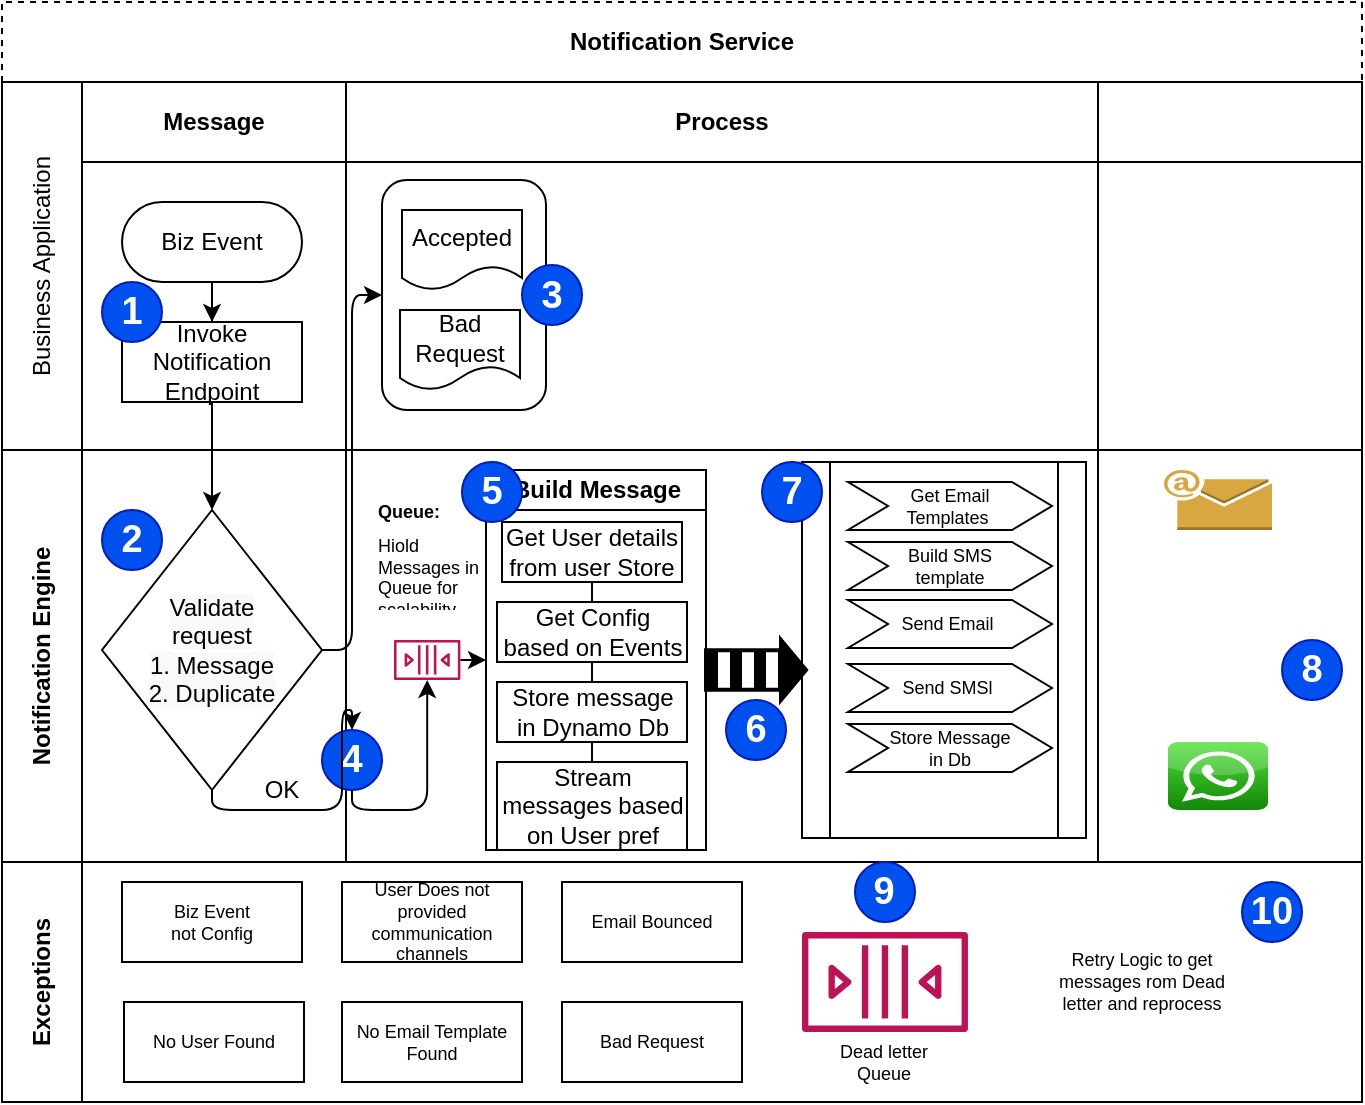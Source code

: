 <mxfile version="13.5.8" type="github">
  <diagram id="kgpKYQtTHZ0yAKxKKP6v" name="Biz process">
    <mxGraphModel dx="953" dy="529" grid="1" gridSize="10" guides="1" tooltips="1" connect="1" arrows="1" fold="1" page="1" pageScale="1" pageWidth="850" pageHeight="1100" math="0" shadow="0">
      <root>
        <mxCell id="0" />
        <mxCell id="1" parent="0" />
        <mxCell id="3nuBFxr9cyL0pnOWT2aG-1" value="Notification Service" style="shape=table;childLayout=tableLayout;rowLines=0;columnLines=0;startSize=40;html=1;whiteSpace=wrap;collapsible=0;recursiveResize=0;expand=0;fontStyle=1;dashed=1;" parent="1" vertex="1">
          <mxGeometry x="100" y="110" width="680" height="430" as="geometry" />
        </mxCell>
        <mxCell id="3nuBFxr9cyL0pnOWT2aG-2" value="" style="edgeStyle=orthogonalEdgeStyle;rounded=0;orthogonalLoop=1;jettySize=auto;html=1;entryX=0.5;entryY=0;entryDx=0;entryDy=0;" parent="3nuBFxr9cyL0pnOWT2aG-1" source="3nuBFxr9cyL0pnOWT2aG-7" target="4x0DBsmedhbezIaQ5GLJ-2" edge="1">
          <mxGeometry relative="1" as="geometry">
            <mxPoint x="105" y="240" as="targetPoint" />
          </mxGeometry>
        </mxCell>
        <mxCell id="3nuBFxr9cyL0pnOWT2aG-3" value="&lt;span style=&quot;font-weight: normal&quot;&gt;Business Application&lt;/span&gt;" style="swimlane;horizontal=0;points=[[0,0.5],[1,0.5]];portConstraint=eastwest;startSize=40;html=1;whiteSpace=wrap;collapsible=0;recursiveResize=0;expand=0;" parent="3nuBFxr9cyL0pnOWT2aG-1" vertex="1">
          <mxGeometry y="40" width="680" height="184" as="geometry" />
        </mxCell>
        <mxCell id="3nuBFxr9cyL0pnOWT2aG-4" value="Message" style="swimlane;connectable=0;startSize=40;html=1;whiteSpace=wrap;collapsible=0;recursiveResize=0;expand=0;" parent="3nuBFxr9cyL0pnOWT2aG-3" vertex="1">
          <mxGeometry x="40" width="132" height="184" as="geometry" />
        </mxCell>
        <mxCell id="3nuBFxr9cyL0pnOWT2aG-5" style="edgeStyle=orthogonalEdgeStyle;rounded=0;orthogonalLoop=1;jettySize=auto;html=1;" parent="3nuBFxr9cyL0pnOWT2aG-4" source="3nuBFxr9cyL0pnOWT2aG-6" target="3nuBFxr9cyL0pnOWT2aG-7" edge="1">
          <mxGeometry relative="1" as="geometry" />
        </mxCell>
        <mxCell id="3nuBFxr9cyL0pnOWT2aG-6" value="Biz Event" style="rounded=1;whiteSpace=wrap;html=1;arcSize=50;" parent="3nuBFxr9cyL0pnOWT2aG-4" vertex="1">
          <mxGeometry x="20" y="60" width="90" height="40" as="geometry" />
        </mxCell>
        <mxCell id="3nuBFxr9cyL0pnOWT2aG-7" value="Invoke Notification Endpoint" style="rounded=0;whiteSpace=wrap;html=1;" parent="3nuBFxr9cyL0pnOWT2aG-4" vertex="1">
          <mxGeometry x="20" y="120" width="90" height="40" as="geometry" />
        </mxCell>
        <mxCell id="4x0DBsmedhbezIaQ5GLJ-156" value="1" style="ellipse;whiteSpace=wrap;html=1;aspect=fixed;glass=0;fontSize=19;fillColor=#0050ef;strokeColor=#001DBC;fontColor=#ffffff;fontStyle=1" vertex="1" parent="3nuBFxr9cyL0pnOWT2aG-4">
          <mxGeometry x="10" y="100" width="30" height="30" as="geometry" />
        </mxCell>
        <mxCell id="3nuBFxr9cyL0pnOWT2aG-8" value="Process" style="swimlane;connectable=0;startSize=40;html=1;whiteSpace=wrap;collapsible=0;recursiveResize=0;expand=0;" parent="3nuBFxr9cyL0pnOWT2aG-3" vertex="1">
          <mxGeometry x="172" width="376" height="184" as="geometry" />
        </mxCell>
        <mxCell id="4x0DBsmedhbezIaQ5GLJ-26" value="" style="rounded=1;whiteSpace=wrap;html=1;glass=0;" vertex="1" parent="3nuBFxr9cyL0pnOWT2aG-8">
          <mxGeometry x="18" y="49" width="82" height="115" as="geometry" />
        </mxCell>
        <mxCell id="3nuBFxr9cyL0pnOWT2aG-21" value="Accepted" style="shape=document;whiteSpace=wrap;html=1;boundedLbl=1;" parent="3nuBFxr9cyL0pnOWT2aG-8" vertex="1">
          <mxGeometry x="28" y="64" width="60" height="40" as="geometry" />
        </mxCell>
        <mxCell id="4x0DBsmedhbezIaQ5GLJ-159" value="3&lt;span style=&quot;color: rgba(0 , 0 , 0 , 0) ; font-family: monospace ; font-size: 0px ; font-weight: 400&quot;&gt;%3CmxGraphModel%3E%3Croot%3E%3CmxCell%20id%3D%220%22%2F%3E%3CmxCell%20id%3D%221%22%20parent%3D%220%22%2F%3E%3CmxCell%20id%3D%222%22%20value%3D%222%26lt%3Bspan%20style%3D%26quot%3Bcolor%3A%20rgba(0%20%2C%200%20%2C%200%20%2C%200)%20%3B%20font-family%3A%20monospace%20%3B%20font-size%3A%200px%20%3B%20font-weight%3A%20400%26quot%3B%26gt%3B%253CmxGraphModel%253E%253Croot%253E%253CmxCell%2520id%253D%25220%2522%252F%253E%253CmxCell%2520id%253D%25221%2522%2520parent%253D%25220%2522%252F%253E%253CmxCell%2520id%253D%25222%2522%2520value%253D%25221%2522%2520style%253D%2522ellipse%253BwhiteSpace%253Dwrap%253Bhtml%253D1%253Baspect%253Dfixed%253Bglass%253D0%253BfontSize%253D19%253BfillColor%253D%25230050ef%253BstrokeColor%253D%2523001DBC%253BfontColor%253D%2523ffffff%253BfontStyle%253D1%2522%2520vertex%253D%25221%2522%2520parent%253D%25221%2522%253E%253CmxGeometry%2520x%253D%2522150%2522%2520y%253D%2522250%2522%2520width%253D%252230%2522%2520height%253D%252230%2522%2520as%253D%2522geometry%2522%252F%253E%253C%252FmxCell%253E%253C%252Froot%253E%253C%252FmxGraphModel%253E%26lt%3B%2Fspan%26gt%3B%22%20style%3D%22ellipse%3BwhiteSpace%3Dwrap%3Bhtml%3D1%3Baspect%3Dfixed%3Bglass%3D0%3BfontSize%3D19%3BfillColor%3D%230050ef%3BstrokeColor%3D%23001DBC%3BfontColor%3D%23ffffff%3BfontStyle%3D1%22%20vertex%3D%221%22%20parent%3D%221%22%3E%3CmxGeometry%20x%3D%22150%22%20y%3D%22364%22%20width%3D%2230%22%20height%3D%2230%22%20as%3D%22geometry%22%2F%3E%3C%2FmxCell%3E%3C%2Froot%3E%3C%2FmxGraphModel%3E&lt;/span&gt;" style="ellipse;whiteSpace=wrap;html=1;aspect=fixed;glass=0;fontSize=19;fillColor=#0050ef;strokeColor=#001DBC;fontColor=#ffffff;fontStyle=1" vertex="1" parent="3nuBFxr9cyL0pnOWT2aG-8">
          <mxGeometry x="88" y="91.5" width="30" height="30" as="geometry" />
        </mxCell>
        <mxCell id="4x0DBsmedhbezIaQ5GLJ-6" value="Bad Request" style="shape=document;whiteSpace=wrap;html=1;boundedLbl=1;" vertex="1" parent="3nuBFxr9cyL0pnOWT2aG-8">
          <mxGeometry x="27" y="114" width="60" height="40" as="geometry" />
        </mxCell>
        <mxCell id="4x0DBsmedhbezIaQ5GLJ-62" value="" style="shape=process;whiteSpace=wrap;html=1;backgroundOutline=1;glass=0;fontSize=9;" vertex="1" parent="3nuBFxr9cyL0pnOWT2aG-8">
          <mxGeometry x="228" y="190" width="142" height="188" as="geometry" />
        </mxCell>
        <mxCell id="4x0DBsmedhbezIaQ5GLJ-164" value="7" style="ellipse;whiteSpace=wrap;html=1;aspect=fixed;glass=0;fontSize=19;fillColor=#0050ef;strokeColor=#001DBC;fontColor=#ffffff;fontStyle=1" vertex="1" parent="3nuBFxr9cyL0pnOWT2aG-8">
          <mxGeometry x="208" y="190" width="30" height="30" as="geometry" />
        </mxCell>
        <mxCell id="3nuBFxr9cyL0pnOWT2aG-11" value="" style="swimlane;connectable=0;startSize=40;html=1;whiteSpace=wrap;collapsible=0;recursiveResize=0;expand=0;" parent="3nuBFxr9cyL0pnOWT2aG-3" vertex="1">
          <mxGeometry x="548" width="132" height="184" as="geometry" />
        </mxCell>
        <mxCell id="3nuBFxr9cyL0pnOWT2aG-15" value="Notification Engine" style="swimlane;horizontal=0;points=[[0,0.5],[1,0.5]];portConstraint=eastwest;startSize=40;html=1;whiteSpace=wrap;collapsible=0;recursiveResize=0;expand=0;" parent="3nuBFxr9cyL0pnOWT2aG-1" vertex="1">
          <mxGeometry y="224" width="680" height="206" as="geometry" />
        </mxCell>
        <mxCell id="3nuBFxr9cyL0pnOWT2aG-16" value="" style="swimlane;connectable=0;startSize=0;html=1;whiteSpace=wrap;collapsible=0;recursiveResize=0;expand=0;" parent="3nuBFxr9cyL0pnOWT2aG-15" vertex="1">
          <mxGeometry x="40" width="132" height="206" as="geometry" />
        </mxCell>
        <mxCell id="4x0DBsmedhbezIaQ5GLJ-11" value="" style="endArrow=classic;html=1;exitX=0.5;exitY=1;exitDx=0;exitDy=0;entryX=0.5;entryY=0;entryDx=0;entryDy=0;" edge="1" parent="3nuBFxr9cyL0pnOWT2aG-16" source="4x0DBsmedhbezIaQ5GLJ-2">
          <mxGeometry width="50" height="50" relative="1" as="geometry">
            <mxPoint x="270" y="40" as="sourcePoint" />
            <mxPoint x="66" y="120" as="targetPoint" />
          </mxGeometry>
        </mxCell>
        <mxCell id="4x0DBsmedhbezIaQ5GLJ-158" value="2&lt;span style=&quot;color: rgba(0 , 0 , 0 , 0) ; font-family: monospace ; font-size: 0px ; font-weight: 400&quot;&gt;%3CmxGraphModel%3E%3Croot%3E%3CmxCell%20id%3D%220%22%2F%3E%3CmxCell%20id%3D%221%22%20parent%3D%220%22%2F%3E%3CmxCell%20id%3D%222%22%20value%3D%221%22%20style%3D%22ellipse%3BwhiteSpace%3Dwrap%3Bhtml%3D1%3Baspect%3Dfixed%3Bglass%3D0%3BfontSize%3D19%3BfillColor%3D%230050ef%3BstrokeColor%3D%23001DBC%3BfontColor%3D%23ffffff%3BfontStyle%3D1%22%20vertex%3D%221%22%20parent%3D%221%22%3E%3CmxGeometry%20x%3D%22150%22%20y%3D%22250%22%20width%3D%2230%22%20height%3D%2230%22%20as%3D%22geometry%22%2F%3E%3C%2FmxCell%3E%3C%2Froot%3E%3C%2FmxGraphModel%3E&lt;/span&gt;" style="ellipse;whiteSpace=wrap;html=1;aspect=fixed;glass=0;fontSize=19;fillColor=#0050ef;strokeColor=#001DBC;fontColor=#ffffff;fontStyle=1" vertex="1" parent="3nuBFxr9cyL0pnOWT2aG-16">
          <mxGeometry x="10" y="30" width="30" height="30" as="geometry" />
        </mxCell>
        <mxCell id="4x0DBsmedhbezIaQ5GLJ-2" value="&lt;span style=&quot;color: rgb(0 , 0 , 0) ; font-family: &amp;#34;helvetica&amp;#34; ; font-size: 12px ; font-style: normal ; font-weight: 400 ; letter-spacing: normal ; text-align: center ; text-indent: 0px ; text-transform: none ; word-spacing: 0px ; background-color: rgb(248 , 249 , 250) ; display: inline ; float: none&quot;&gt;Validate &lt;br&gt;request&lt;br&gt;1. Message&lt;br&gt;2. Duplicate&lt;br&gt;&lt;/span&gt;" style="rhombus;whiteSpace=wrap;html=1;" vertex="1" parent="3nuBFxr9cyL0pnOWT2aG-16">
          <mxGeometry x="10" y="30" width="110" height="140" as="geometry" />
        </mxCell>
        <mxCell id="4x0DBsmedhbezIaQ5GLJ-27" value="OK" style="text;html=1;strokeColor=none;fillColor=none;align=center;verticalAlign=middle;whiteSpace=wrap;rounded=0;glass=0;" vertex="1" parent="3nuBFxr9cyL0pnOWT2aG-16">
          <mxGeometry x="80" y="160" width="40" height="20" as="geometry" />
        </mxCell>
        <mxCell id="3nuBFxr9cyL0pnOWT2aG-18" value="" style="swimlane;connectable=0;startSize=0;html=1;whiteSpace=wrap;collapsible=0;recursiveResize=0;expand=0;swimlaneLine=1;glass=0;dashed=1;" parent="3nuBFxr9cyL0pnOWT2aG-15" vertex="1">
          <mxGeometry x="172" width="376" height="206" as="geometry" />
        </mxCell>
        <mxCell id="4x0DBsmedhbezIaQ5GLJ-56" value="Get Email &lt;br&gt;Templates&amp;nbsp;" style="shape=step;perimeter=stepPerimeter;whiteSpace=wrap;html=1;fixedSize=1;glass=0;fontSize=9;" vertex="1" parent="3nuBFxr9cyL0pnOWT2aG-18">
          <mxGeometry x="251" y="16" width="102" height="24" as="geometry" />
        </mxCell>
        <mxCell id="4x0DBsmedhbezIaQ5GLJ-38" value="&lt;h1 style=&quot;font-size: 9px;&quot;&gt;Queue:&lt;/h1&gt;&lt;div style=&quot;font-size: 9px;&quot;&gt;Hiold Messages in Queue for scalability&amp;nbsp;&lt;/div&gt;" style="text;html=1;strokeColor=none;fillColor=none;spacing=5;spacingTop=-20;whiteSpace=wrap;overflow=hidden;rounded=0;glass=0;fontSize=9;" vertex="1" parent="3nuBFxr9cyL0pnOWT2aG-18">
          <mxGeometry x="10.6" y="30" width="59.4" height="50" as="geometry" />
        </mxCell>
        <mxCell id="4x0DBsmedhbezIaQ5GLJ-57" value="Build SMS &lt;br&gt;template" style="shape=step;perimeter=stepPerimeter;whiteSpace=wrap;html=1;fixedSize=1;glass=0;fontSize=9;" vertex="1" parent="3nuBFxr9cyL0pnOWT2aG-18">
          <mxGeometry x="251" y="46" width="102" height="24" as="geometry" />
        </mxCell>
        <mxCell id="4x0DBsmedhbezIaQ5GLJ-58" value="Send Email&amp;nbsp;" style="shape=step;perimeter=stepPerimeter;whiteSpace=wrap;html=1;fixedSize=1;glass=0;fontSize=9;" vertex="1" parent="3nuBFxr9cyL0pnOWT2aG-18">
          <mxGeometry x="251" y="75" width="102" height="24" as="geometry" />
        </mxCell>
        <mxCell id="4x0DBsmedhbezIaQ5GLJ-31" value="Build Message" style="swimlane;html=1;startSize=20;horizontal=1;containerType=tree;newEdgeStyle={&quot;edgeStyle&quot;:&quot;elbowEdgeStyle&quot;,&quot;startArrow&quot;:&quot;none&quot;,&quot;endArrow&quot;:&quot;none&quot;};glass=0;" vertex="1" parent="3nuBFxr9cyL0pnOWT2aG-18">
          <mxGeometry x="70" y="10" width="110" height="190" as="geometry" />
        </mxCell>
        <mxCell id="4x0DBsmedhbezIaQ5GLJ-32" value="" style="edgeStyle=elbowEdgeStyle;elbow=vertical;startArrow=none;endArrow=none;rounded=0;" edge="1" parent="4x0DBsmedhbezIaQ5GLJ-31" source="4x0DBsmedhbezIaQ5GLJ-34" target="4x0DBsmedhbezIaQ5GLJ-35">
          <mxGeometry relative="1" as="geometry" />
        </mxCell>
        <mxCell id="4x0DBsmedhbezIaQ5GLJ-162" value="5" style="ellipse;whiteSpace=wrap;html=1;aspect=fixed;glass=0;fontSize=19;fillColor=#0050ef;strokeColor=#001DBC;fontColor=#ffffff;fontStyle=1" vertex="1" parent="4x0DBsmedhbezIaQ5GLJ-31">
          <mxGeometry x="-12" y="-4" width="30" height="30" as="geometry" />
        </mxCell>
        <UserObject label="Get User details from user Store" treeRoot="1" id="4x0DBsmedhbezIaQ5GLJ-34">
          <mxCell style="whiteSpace=wrap;html=1;align=center;treeFolding=1;treeMoving=1;newEdgeStyle={&quot;edgeStyle&quot;:&quot;elbowEdgeStyle&quot;,&quot;startArrow&quot;:&quot;none&quot;,&quot;endArrow&quot;:&quot;none&quot;};" vertex="1" parent="4x0DBsmedhbezIaQ5GLJ-31">
            <mxGeometry x="8" y="26" width="90" height="30" as="geometry" />
          </mxCell>
        </UserObject>
        <mxCell id="4x0DBsmedhbezIaQ5GLJ-35" value="Get Config based on Events" style="whiteSpace=wrap;html=1;align=center;verticalAlign=middle;treeFolding=1;treeMoving=1;newEdgeStyle={&quot;edgeStyle&quot;:&quot;elbowEdgeStyle&quot;,&quot;startArrow&quot;:&quot;none&quot;,&quot;endArrow&quot;:&quot;none&quot;};" vertex="1" parent="4x0DBsmedhbezIaQ5GLJ-31">
          <mxGeometry x="5.5" y="66" width="95" height="30" as="geometry" />
        </mxCell>
        <mxCell id="4x0DBsmedhbezIaQ5GLJ-52" value="" style="edgeStyle=elbowEdgeStyle;elbow=vertical;startArrow=none;endArrow=none;rounded=0;" edge="1" target="4x0DBsmedhbezIaQ5GLJ-53" source="4x0DBsmedhbezIaQ5GLJ-35" parent="4x0DBsmedhbezIaQ5GLJ-31">
          <mxGeometry relative="1" as="geometry">
            <mxPoint x="402" y="480" as="sourcePoint" />
          </mxGeometry>
        </mxCell>
        <mxCell id="4x0DBsmedhbezIaQ5GLJ-53" value="Store message in Dynamo Db" style="whiteSpace=wrap;html=1;align=center;verticalAlign=middle;treeFolding=1;treeMoving=1;newEdgeStyle={&quot;edgeStyle&quot;:&quot;elbowEdgeStyle&quot;,&quot;startArrow&quot;:&quot;none&quot;,&quot;endArrow&quot;:&quot;none&quot;};" vertex="1" parent="4x0DBsmedhbezIaQ5GLJ-31">
          <mxGeometry x="5.5" y="106" width="95" height="30" as="geometry" />
        </mxCell>
        <mxCell id="4x0DBsmedhbezIaQ5GLJ-54" value="" style="edgeStyle=elbowEdgeStyle;elbow=vertical;startArrow=none;endArrow=none;rounded=0;" edge="1" target="4x0DBsmedhbezIaQ5GLJ-55" source="4x0DBsmedhbezIaQ5GLJ-53" parent="4x0DBsmedhbezIaQ5GLJ-31">
          <mxGeometry relative="1" as="geometry">
            <mxPoint x="402" y="430" as="sourcePoint" />
          </mxGeometry>
        </mxCell>
        <mxCell id="4x0DBsmedhbezIaQ5GLJ-55" value="Stream messages based on User pref" style="whiteSpace=wrap;html=1;align=center;verticalAlign=middle;treeFolding=1;treeMoving=1;newEdgeStyle={&quot;edgeStyle&quot;:&quot;elbowEdgeStyle&quot;,&quot;startArrow&quot;:&quot;none&quot;,&quot;endArrow&quot;:&quot;none&quot;};" vertex="1" parent="4x0DBsmedhbezIaQ5GLJ-31">
          <mxGeometry x="5.5" y="146" width="95" height="44" as="geometry" />
        </mxCell>
        <mxCell id="4x0DBsmedhbezIaQ5GLJ-37" value="" style="outlineConnect=0;fontColor=#232F3E;gradientColor=none;fillColor=#BC1356;strokeColor=none;dashed=0;verticalLabelPosition=bottom;verticalAlign=top;align=center;html=1;fontSize=12;fontStyle=0;aspect=fixed;pointerEvents=1;shape=mxgraph.aws4.queue;glass=0;" vertex="1" parent="3nuBFxr9cyL0pnOWT2aG-18">
          <mxGeometry x="24" y="95" width="33.19" height="20" as="geometry" />
        </mxCell>
        <mxCell id="4x0DBsmedhbezIaQ5GLJ-39" value="" style="endArrow=classic;html=1;fontSize=9;entryX=0;entryY=0.5;entryDx=0;entryDy=0;" edge="1" parent="3nuBFxr9cyL0pnOWT2aG-18" source="4x0DBsmedhbezIaQ5GLJ-37" target="4x0DBsmedhbezIaQ5GLJ-31">
          <mxGeometry width="50" height="50" relative="1" as="geometry">
            <mxPoint x="218" y="100" as="sourcePoint" />
            <mxPoint x="268" y="50" as="targetPoint" />
          </mxGeometry>
        </mxCell>
        <mxCell id="4x0DBsmedhbezIaQ5GLJ-40" value="" style="verticalLabelPosition=bottom;html=1;verticalAlign=top;strokeWidth=2;shape=mxgraph.lean_mapping.push_arrow;glass=0;fontSize=9;" vertex="1" parent="3nuBFxr9cyL0pnOWT2aG-18">
          <mxGeometry x="180" y="95" width="50" height="30" as="geometry" />
        </mxCell>
        <mxCell id="4x0DBsmedhbezIaQ5GLJ-59" value="Send SMSl&amp;nbsp;" style="shape=step;perimeter=stepPerimeter;whiteSpace=wrap;html=1;fixedSize=1;glass=0;fontSize=9;" vertex="1" parent="3nuBFxr9cyL0pnOWT2aG-18">
          <mxGeometry x="251" y="107" width="102" height="24" as="geometry" />
        </mxCell>
        <mxCell id="4x0DBsmedhbezIaQ5GLJ-163" value="6" style="ellipse;whiteSpace=wrap;html=1;aspect=fixed;glass=0;fontSize=19;fillColor=#0050ef;strokeColor=#001DBC;fontColor=#ffffff;fontStyle=1" vertex="1" parent="3nuBFxr9cyL0pnOWT2aG-18">
          <mxGeometry x="190" y="125" width="30" height="30" as="geometry" />
        </mxCell>
        <mxCell id="4x0DBsmedhbezIaQ5GLJ-60" value="Store Message&lt;br&gt;in Db" style="shape=step;perimeter=stepPerimeter;whiteSpace=wrap;html=1;fixedSize=1;glass=0;fontSize=9;" vertex="1" parent="3nuBFxr9cyL0pnOWT2aG-18">
          <mxGeometry x="251" y="137" width="102" height="24" as="geometry" />
        </mxCell>
        <mxCell id="4x0DBsmedhbezIaQ5GLJ-160" value="4" style="ellipse;whiteSpace=wrap;html=1;aspect=fixed;glass=0;fontSize=19;fillColor=#0050ef;strokeColor=#001DBC;fontColor=#ffffff;fontStyle=1" vertex="1" parent="3nuBFxr9cyL0pnOWT2aG-18">
          <mxGeometry x="-12" y="140" width="30" height="30" as="geometry" />
        </mxCell>
        <mxCell id="4x0DBsmedhbezIaQ5GLJ-24" value="" style="endArrow=classic;html=1;exitX=0.5;exitY=1;exitDx=0;exitDy=0;edgeStyle=orthogonalEdgeStyle;" edge="1" parent="3nuBFxr9cyL0pnOWT2aG-18" source="4x0DBsmedhbezIaQ5GLJ-160" target="4x0DBsmedhbezIaQ5GLJ-37">
          <mxGeometry width="50" height="50" relative="1" as="geometry">
            <mxPoint x="138" y="140" as="sourcePoint" />
            <mxPoint x="28" y="100" as="targetPoint" />
          </mxGeometry>
        </mxCell>
        <mxCell id="3nuBFxr9cyL0pnOWT2aG-23" value="" style="swimlane;connectable=0;startSize=0;html=1;whiteSpace=wrap;collapsible=0;recursiveResize=0;expand=0;" parent="3nuBFxr9cyL0pnOWT2aG-15" vertex="1">
          <mxGeometry x="548" width="132" height="206" as="geometry" />
        </mxCell>
        <mxCell id="4x0DBsmedhbezIaQ5GLJ-64" value="" style="outlineConnect=0;dashed=0;verticalLabelPosition=bottom;verticalAlign=top;align=center;html=1;shape=mxgraph.aws3.email;fillColor=#D9A741;gradientColor=none;glass=0;fontSize=9;" vertex="1" parent="3nuBFxr9cyL0pnOWT2aG-23">
          <mxGeometry x="33" y="10" width="54" height="30" as="geometry" />
        </mxCell>
        <mxCell id="4x0DBsmedhbezIaQ5GLJ-66" value="" style="shape=image;html=1;verticalAlign=top;verticalLabelPosition=bottom;labelBackgroundColor=#ffffff;imageAspect=0;aspect=fixed;image=https://cdn0.iconfinder.com/data/icons/interface-3-4/100/Conversation-128.png;glass=0;fontSize=9;" vertex="1" parent="3nuBFxr9cyL0pnOWT2aG-23">
          <mxGeometry x="40.5" y="56" width="39" height="39" as="geometry" />
        </mxCell>
        <mxCell id="4x0DBsmedhbezIaQ5GLJ-165" value="8" style="ellipse;whiteSpace=wrap;html=1;aspect=fixed;glass=0;fontSize=19;fillColor=#0050ef;strokeColor=#001DBC;fontColor=#ffffff;fontStyle=1" vertex="1" parent="3nuBFxr9cyL0pnOWT2aG-23">
          <mxGeometry x="92" y="95" width="30" height="30" as="geometry" />
        </mxCell>
        <mxCell id="4x0DBsmedhbezIaQ5GLJ-67" value="" style="shape=image;html=1;verticalAlign=top;verticalLabelPosition=bottom;labelBackgroundColor=#ffffff;imageAspect=0;aspect=fixed;image=https://cdn2.iconfinder.com/data/icons/mobile-and-internet-business/505/sms-128.png;glass=0;fontSize=9;" vertex="1" parent="3nuBFxr9cyL0pnOWT2aG-23">
          <mxGeometry x="42" y="95" width="36" height="36" as="geometry" />
        </mxCell>
        <mxCell id="4x0DBsmedhbezIaQ5GLJ-69" value="" style="dashed=0;outlineConnect=0;html=1;align=center;labelPosition=center;verticalLabelPosition=bottom;verticalAlign=top;shape=mxgraph.webicons.whatsapp;fillColor=#4FE238;gradientColor=#138709;glass=0;fontSize=9;" vertex="1" parent="3nuBFxr9cyL0pnOWT2aG-23">
          <mxGeometry x="35" y="146" width="50" height="34" as="geometry" />
        </mxCell>
        <mxCell id="4x0DBsmedhbezIaQ5GLJ-161" value="" style="endArrow=classic;html=1;exitX=0.5;exitY=1;exitDx=0;exitDy=0;edgeStyle=orthogonalEdgeStyle;" edge="1" parent="3nuBFxr9cyL0pnOWT2aG-15" source="4x0DBsmedhbezIaQ5GLJ-2" target="4x0DBsmedhbezIaQ5GLJ-160">
          <mxGeometry width="50" height="50" relative="1" as="geometry">
            <mxPoint x="377" y="504" as="sourcePoint" />
            <mxPoint x="468.0" y="439" as="targetPoint" />
          </mxGeometry>
        </mxCell>
        <mxCell id="4x0DBsmedhbezIaQ5GLJ-28" value="" style="endArrow=classic;html=1;exitX=1;exitY=0.5;exitDx=0;exitDy=0;edgeStyle=orthogonalEdgeStyle;entryX=0;entryY=0.5;entryDx=0;entryDy=0;" edge="1" parent="3nuBFxr9cyL0pnOWT2aG-1" source="4x0DBsmedhbezIaQ5GLJ-2" target="4x0DBsmedhbezIaQ5GLJ-26">
          <mxGeometry width="50" height="50" relative="1" as="geometry">
            <mxPoint x="400" y="230" as="sourcePoint" />
            <mxPoint x="179" y="180" as="targetPoint" />
          </mxGeometry>
        </mxCell>
        <mxCell id="4x0DBsmedhbezIaQ5GLJ-113" value="Exceptions" style="swimlane;horizontal=0;points=[[0,0.5],[1,0.5]];portConstraint=eastwest;startSize=40;html=1;whiteSpace=wrap;collapsible=0;recursiveResize=0;expand=0;" vertex="1" parent="1">
          <mxGeometry x="100" y="540" width="680" height="120" as="geometry" />
        </mxCell>
        <mxCell id="4x0DBsmedhbezIaQ5GLJ-142" value="No User Found" style="rounded=0;whiteSpace=wrap;html=1;glass=0;fontSize=9;" vertex="1" parent="4x0DBsmedhbezIaQ5GLJ-113">
          <mxGeometry x="61" y="70" width="90" height="40" as="geometry" />
        </mxCell>
        <mxCell id="4x0DBsmedhbezIaQ5GLJ-143" value="Biz Event &lt;br&gt;not Config" style="rounded=0;whiteSpace=wrap;html=1;glass=0;fontSize=9;" vertex="1" parent="4x0DBsmedhbezIaQ5GLJ-113">
          <mxGeometry x="60" y="10" width="90" height="40" as="geometry" />
        </mxCell>
        <mxCell id="4x0DBsmedhbezIaQ5GLJ-145" value="User Does not provided communication channels" style="rounded=0;whiteSpace=wrap;html=1;glass=0;fontSize=9;" vertex="1" parent="4x0DBsmedhbezIaQ5GLJ-113">
          <mxGeometry x="170" y="10" width="90" height="40" as="geometry" />
        </mxCell>
        <mxCell id="4x0DBsmedhbezIaQ5GLJ-146" value="No Email Template Found" style="rounded=0;whiteSpace=wrap;html=1;glass=0;fontSize=9;" vertex="1" parent="4x0DBsmedhbezIaQ5GLJ-113">
          <mxGeometry x="170" y="70" width="90" height="40" as="geometry" />
        </mxCell>
        <mxCell id="4x0DBsmedhbezIaQ5GLJ-147" value="Bad Request" style="rounded=0;whiteSpace=wrap;html=1;glass=0;fontSize=9;" vertex="1" parent="4x0DBsmedhbezIaQ5GLJ-113">
          <mxGeometry x="280" y="70" width="90" height="40" as="geometry" />
        </mxCell>
        <mxCell id="4x0DBsmedhbezIaQ5GLJ-148" value="Email Bounced" style="rounded=0;whiteSpace=wrap;html=1;glass=0;fontSize=9;" vertex="1" parent="4x0DBsmedhbezIaQ5GLJ-113">
          <mxGeometry x="280" y="10" width="90" height="40" as="geometry" />
        </mxCell>
        <mxCell id="4x0DBsmedhbezIaQ5GLJ-149" value="" style="outlineConnect=0;fontColor=#232F3E;gradientColor=none;fillColor=#BC1356;strokeColor=none;dashed=0;verticalLabelPosition=bottom;verticalAlign=top;align=center;html=1;fontSize=12;fontStyle=0;aspect=fixed;pointerEvents=1;shape=mxgraph.aws4.queue;glass=0;" vertex="1" parent="4x0DBsmedhbezIaQ5GLJ-113">
          <mxGeometry x="400" y="35" width="82.98" height="50" as="geometry" />
        </mxCell>
        <mxCell id="4x0DBsmedhbezIaQ5GLJ-152" value="Dead letter Queue" style="text;html=1;strokeColor=none;fillColor=none;align=center;verticalAlign=middle;whiteSpace=wrap;rounded=0;glass=0;fontSize=9;" vertex="1" parent="4x0DBsmedhbezIaQ5GLJ-113">
          <mxGeometry x="411.49" y="90" width="60" height="20" as="geometry" />
        </mxCell>
        <mxCell id="4x0DBsmedhbezIaQ5GLJ-153" value="" style="shape=image;html=1;verticalAlign=top;verticalLabelPosition=bottom;labelBackgroundColor=#ffffff;imageAspect=0;aspect=fixed;image=https://cdn4.iconfinder.com/data/icons/flat-business-3/512/Flat_business-9-128.png;glass=0;fontSize=9;" vertex="1" parent="4x0DBsmedhbezIaQ5GLJ-113">
          <mxGeometry x="520" y="10" width="100" height="100" as="geometry" />
        </mxCell>
        <mxCell id="4x0DBsmedhbezIaQ5GLJ-154" value="Retry Logic to get messages rom Dead letter and reprocess" style="text;html=1;strokeColor=none;fillColor=none;align=center;verticalAlign=middle;whiteSpace=wrap;rounded=0;glass=0;fontSize=9;" vertex="1" parent="4x0DBsmedhbezIaQ5GLJ-113">
          <mxGeometry x="525" y="50" width="90" height="20" as="geometry" />
        </mxCell>
        <mxCell id="4x0DBsmedhbezIaQ5GLJ-166" value="9" style="ellipse;whiteSpace=wrap;html=1;aspect=fixed;glass=0;fontSize=19;fillColor=#0050ef;strokeColor=#001DBC;fontColor=#ffffff;fontStyle=1" vertex="1" parent="4x0DBsmedhbezIaQ5GLJ-113">
          <mxGeometry x="426.49" width="30" height="30" as="geometry" />
        </mxCell>
        <mxCell id="4x0DBsmedhbezIaQ5GLJ-167" value="10" style="ellipse;whiteSpace=wrap;html=1;aspect=fixed;glass=0;fontSize=19;fillColor=#0050ef;strokeColor=#001DBC;fontColor=#ffffff;fontStyle=1" vertex="1" parent="4x0DBsmedhbezIaQ5GLJ-113">
          <mxGeometry x="620" y="10" width="30" height="30" as="geometry" />
        </mxCell>
      </root>
    </mxGraphModel>
  </diagram>
</mxfile>
